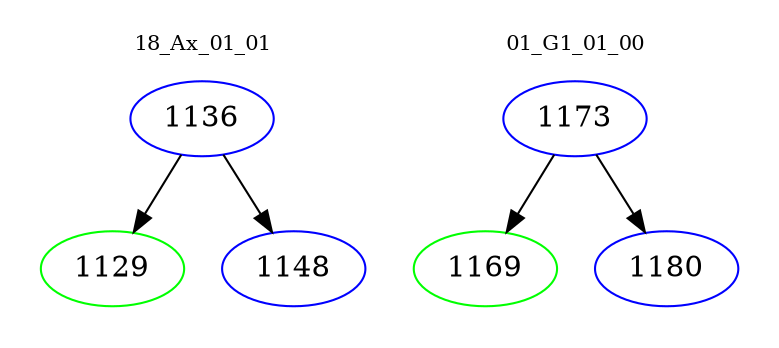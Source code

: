 digraph{
subgraph cluster_0 {
color = white
label = "18_Ax_01_01";
fontsize=10;
T0_1136 [label="1136", color="blue"]
T0_1136 -> T0_1129 [color="black"]
T0_1129 [label="1129", color="green"]
T0_1136 -> T0_1148 [color="black"]
T0_1148 [label="1148", color="blue"]
}
subgraph cluster_1 {
color = white
label = "01_G1_01_00";
fontsize=10;
T1_1173 [label="1173", color="blue"]
T1_1173 -> T1_1169 [color="black"]
T1_1169 [label="1169", color="green"]
T1_1173 -> T1_1180 [color="black"]
T1_1180 [label="1180", color="blue"]
}
}
